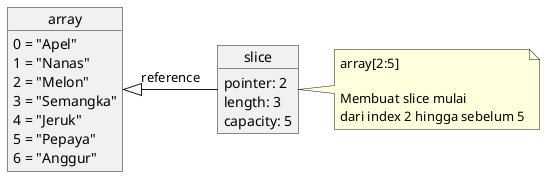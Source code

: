 @startuml

object array {
    0 = "Apel"
    1 = "Nanas"
    2 = "Melon"
    3 = "Semangka"
    4 = "Jeruk"
    5 = "Pepaya"
    6 = "Anggur"
}
object slice {
    pointer: 2
    length: 3
    capacity: 5
}

slice -left-|> array: reference

note right of slice: array[2:5]\n\nMembuat slice mulai\ndari index 2 hingga sebelum 5
@enduml